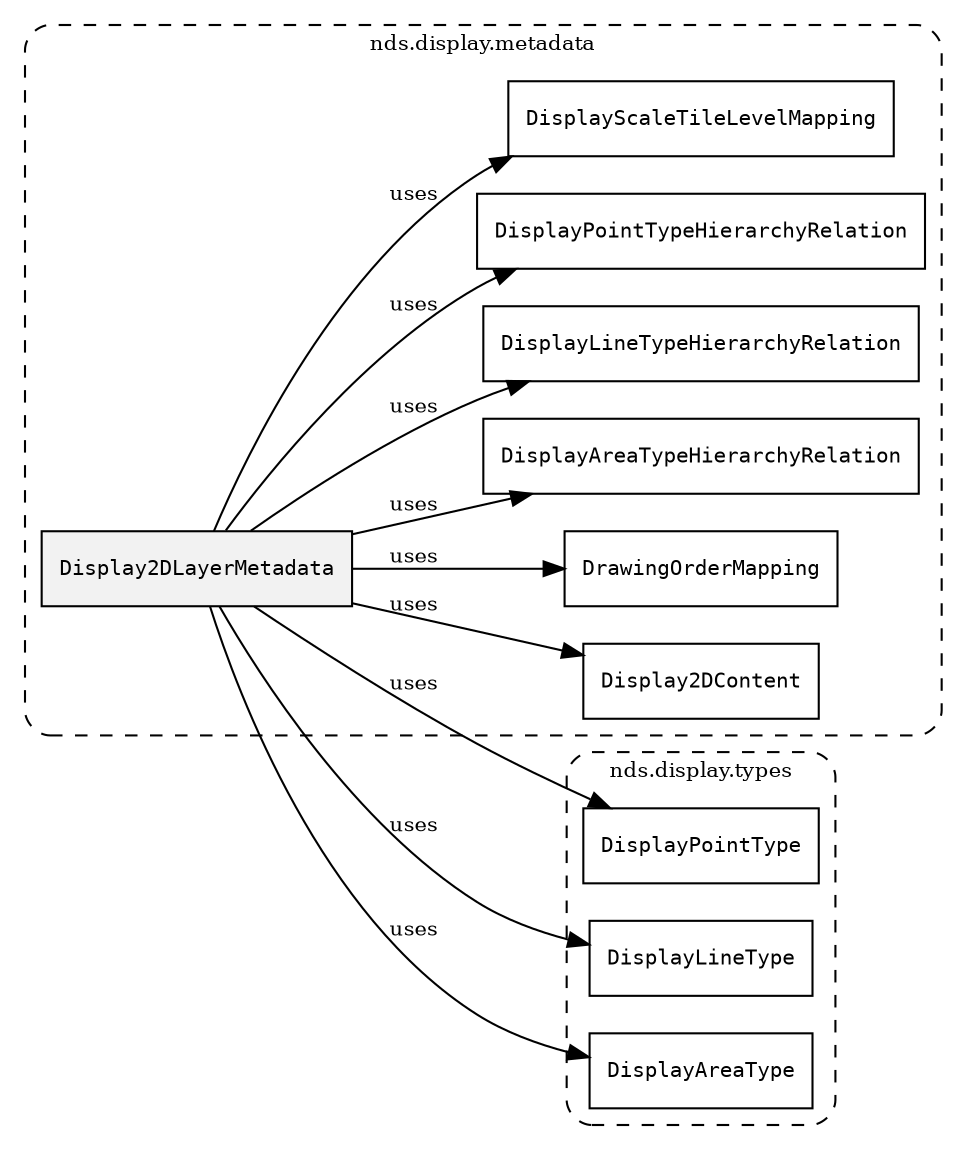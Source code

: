 /**
 * This dot file creates symbol collaboration diagram for Display2DLayerMetadata.
 */
digraph ZSERIO
{
    node [shape=box, fontsize=10];
    rankdir="LR";
    fontsize=10;
    tooltip="Display2DLayerMetadata collaboration diagram";

    subgraph "cluster_nds.display.metadata"
    {
        style="dashed, rounded";
        label="nds.display.metadata";
        tooltip="Package nds.display.metadata";
        href="../../../content/packages/nds.display.metadata.html#Package-nds-display-metadata";
        target="_parent";

        "Display2DLayerMetadata" [style="filled", fillcolor="#0000000D", target="_parent", label=<<font face="monospace"><table align="center" border="0" cellspacing="0" cellpadding="0"><tr><td href="../../../content/packages/nds.display.metadata.html#Structure-Display2DLayerMetadata" title="Structure defined in nds.display.metadata">Display2DLayerMetadata</td></tr></table></font>>];
        "Display2DContent" [target="_parent", label=<<font face="monospace"><table align="center" border="0" cellspacing="0" cellpadding="0"><tr><td href="../../../content/packages/nds.display.metadata.html#Bitmask-Display2DContent" title="Bitmask defined in nds.display.metadata">Display2DContent</td></tr></table></font>>];
        "DrawingOrderMapping" [target="_parent", label=<<font face="monospace"><table align="center" border="0" cellspacing="0" cellpadding="0"><tr><td href="../../../content/packages/nds.display.metadata.html#Structure-DrawingOrderMapping" title="Structure defined in nds.display.metadata">DrawingOrderMapping</td></tr></table></font>>];
        "DisplayAreaTypeHierarchyRelation" [target="_parent", label=<<font face="monospace"><table align="center" border="0" cellspacing="0" cellpadding="0"><tr><td href="../../../content/packages/nds.display.metadata.html#Structure-DisplayAreaTypeHierarchyRelation" title="Structure defined in nds.display.metadata">DisplayAreaTypeHierarchyRelation</td></tr></table></font>>];
        "DisplayLineTypeHierarchyRelation" [target="_parent", label=<<font face="monospace"><table align="center" border="0" cellspacing="0" cellpadding="0"><tr><td href="../../../content/packages/nds.display.metadata.html#Structure-DisplayLineTypeHierarchyRelation" title="Structure defined in nds.display.metadata">DisplayLineTypeHierarchyRelation</td></tr></table></font>>];
        "DisplayPointTypeHierarchyRelation" [target="_parent", label=<<font face="monospace"><table align="center" border="0" cellspacing="0" cellpadding="0"><tr><td href="../../../content/packages/nds.display.metadata.html#Structure-DisplayPointTypeHierarchyRelation" title="Structure defined in nds.display.metadata">DisplayPointTypeHierarchyRelation</td></tr></table></font>>];
        "DisplayScaleTileLevelMapping" [target="_parent", label=<<font face="monospace"><table align="center" border="0" cellspacing="0" cellpadding="0"><tr><td href="../../../content/packages/nds.display.metadata.html#Structure-DisplayScaleTileLevelMapping" title="Structure defined in nds.display.metadata">DisplayScaleTileLevelMapping</td></tr></table></font>>];
    }

    subgraph "cluster_nds.display.types"
    {
        style="dashed, rounded";
        label="nds.display.types";
        tooltip="Package nds.display.types";
        href="../../../content/packages/nds.display.types.html#Package-nds-display-types";
        target="_parent";

        "DisplayPointType" [target="_parent", label=<<font face="monospace"><table align="center" border="0" cellspacing="0" cellpadding="0"><tr><td href="../../../content/packages/nds.display.types.html#Enum-DisplayPointType" title="Enum defined in nds.display.types">DisplayPointType</td></tr></table></font>>];
        "DisplayLineType" [target="_parent", label=<<font face="monospace"><table align="center" border="0" cellspacing="0" cellpadding="0"><tr><td href="../../../content/packages/nds.display.types.html#Enum-DisplayLineType" title="Enum defined in nds.display.types">DisplayLineType</td></tr></table></font>>];
        "DisplayAreaType" [target="_parent", label=<<font face="monospace"><table align="center" border="0" cellspacing="0" cellpadding="0"><tr><td href="../../../content/packages/nds.display.types.html#Enum-DisplayAreaType" title="Enum defined in nds.display.types">DisplayAreaType</td></tr></table></font>>];
    }

    "Display2DLayerMetadata" -> "Display2DContent" [label="uses", fontsize=10];
    "Display2DLayerMetadata" -> "DisplayPointType" [label="uses", fontsize=10];
    "Display2DLayerMetadata" -> "DisplayLineType" [label="uses", fontsize=10];
    "Display2DLayerMetadata" -> "DisplayAreaType" [label="uses", fontsize=10];
    "Display2DLayerMetadata" -> "DrawingOrderMapping" [label="uses", fontsize=10];
    "Display2DLayerMetadata" -> "DisplayAreaTypeHierarchyRelation" [label="uses", fontsize=10];
    "Display2DLayerMetadata" -> "DisplayLineTypeHierarchyRelation" [label="uses", fontsize=10];
    "Display2DLayerMetadata" -> "DisplayPointTypeHierarchyRelation" [label="uses", fontsize=10];
    "Display2DLayerMetadata" -> "DisplayScaleTileLevelMapping" [label="uses", fontsize=10];
}
